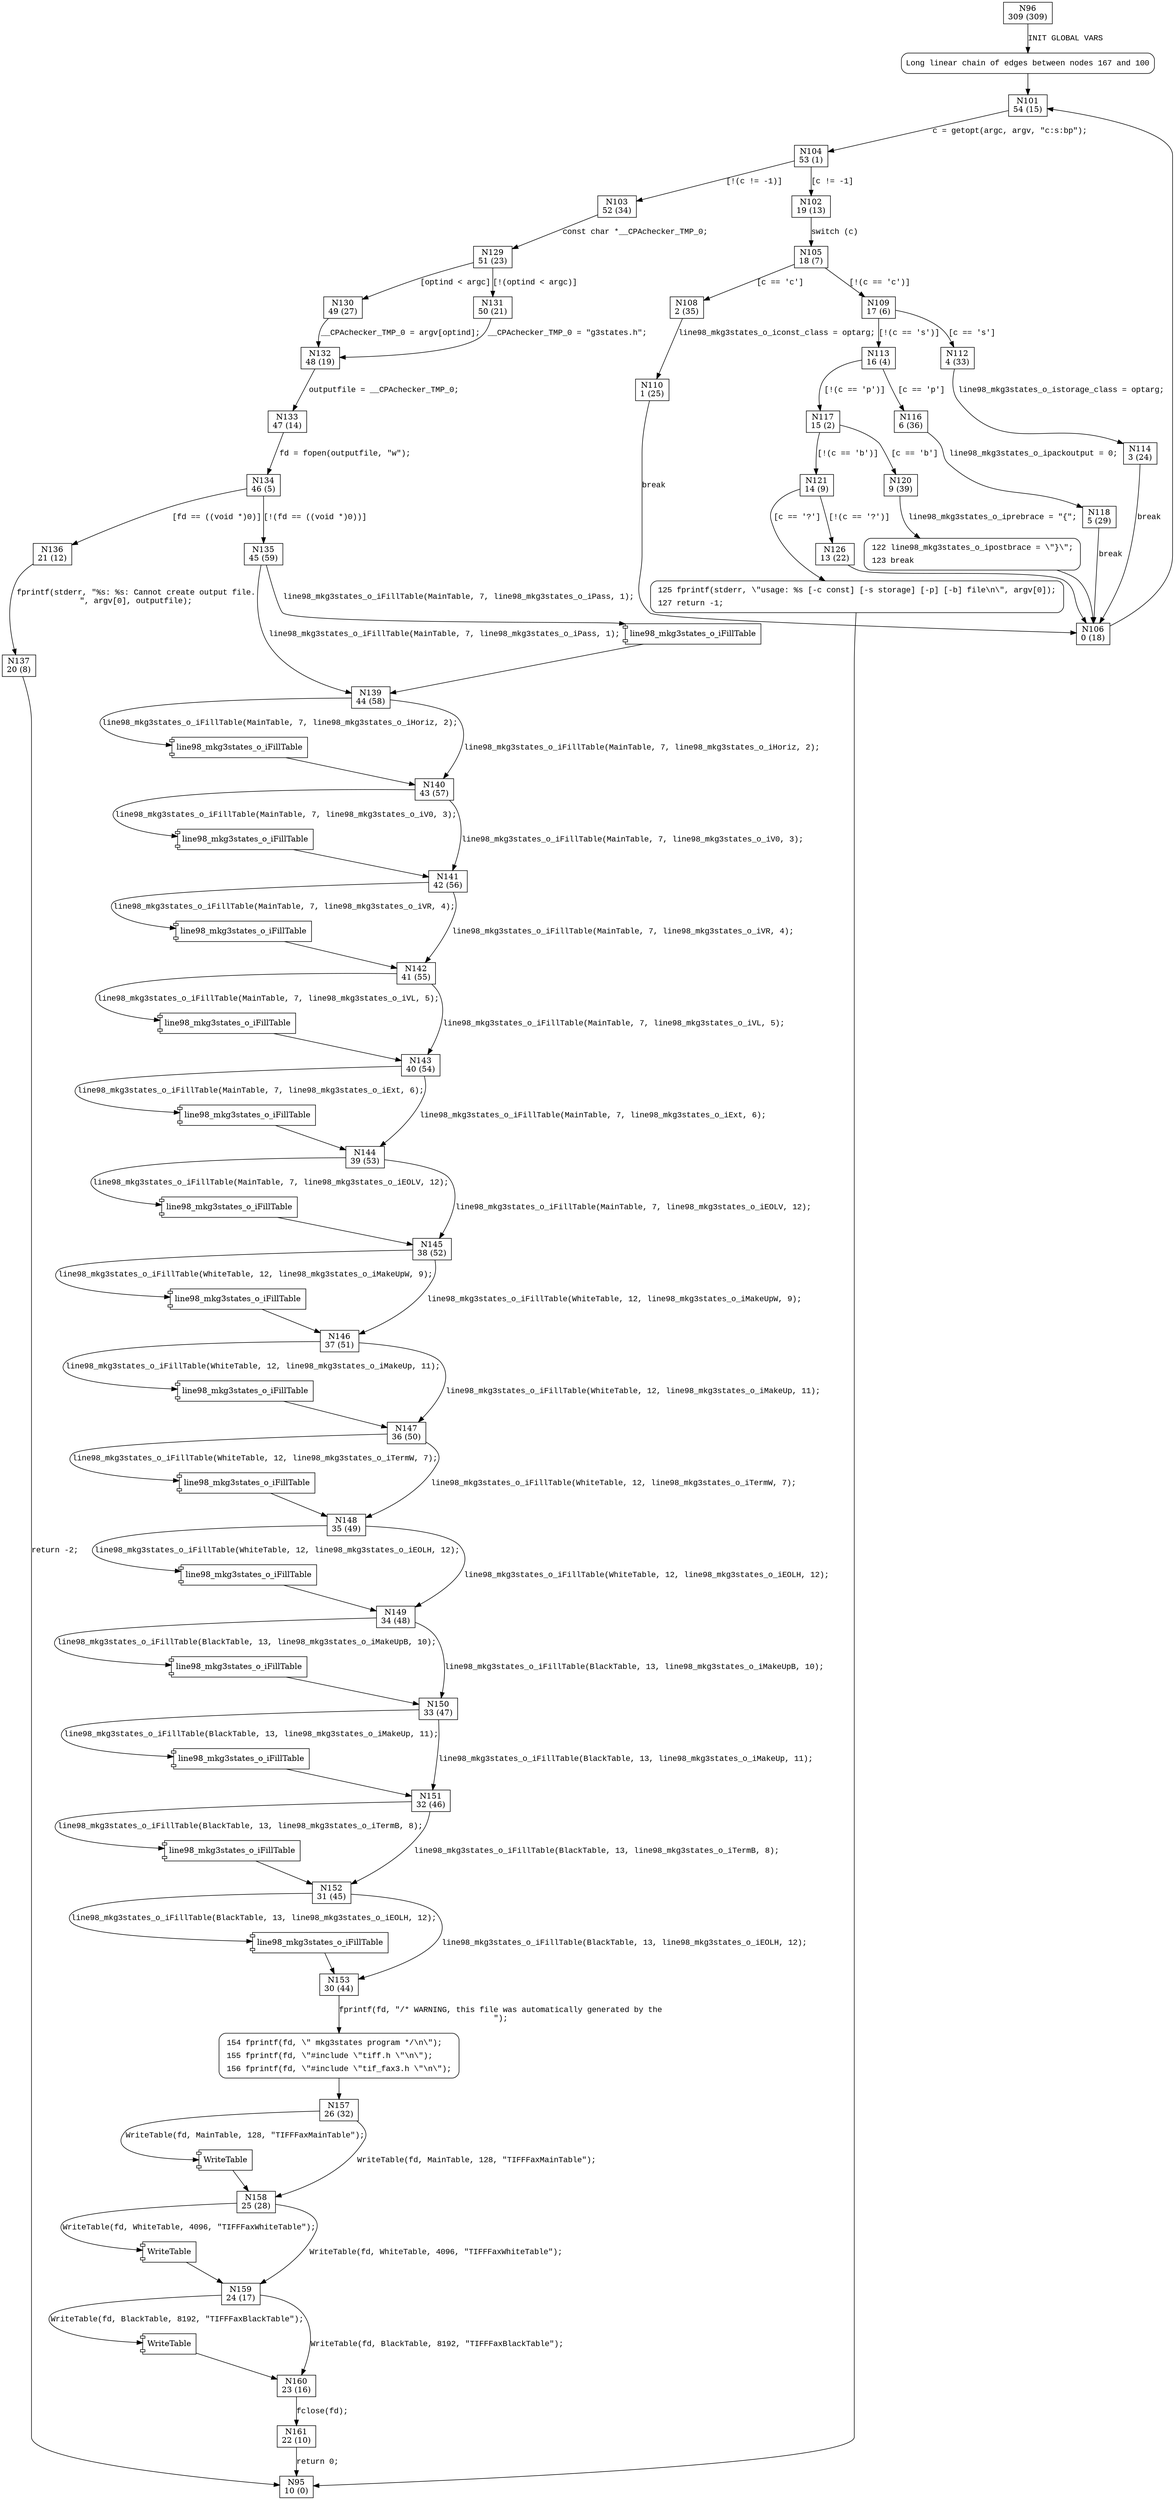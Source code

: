 digraph main {
96 [shape="box" label="N96\n309 (309)"]
167 [shape="box" label="N167\n308 (308)"]
101 [shape="box" label="N101\n54 (15)"]
104 [shape="box" label="N104\n53 (1)"]
102 [shape="box" label="N102\n19 (13)"]
103 [shape="box" label="N103\n52 (34)"]
129 [shape="box" label="N129\n51 (23)"]
130 [shape="box" label="N130\n49 (27)"]
131 [shape="box" label="N131\n50 (21)"]
132 [shape="box" label="N132\n48 (19)"]
133 [shape="box" label="N133\n47 (14)"]
134 [shape="box" label="N134\n46 (5)"]
136 [shape="box" label="N136\n21 (12)"]
135 [shape="box" label="N135\n45 (59)"]
139 [shape="box" label="N139\n44 (58)"]
140 [shape="box" label="N140\n43 (57)"]
141 [shape="box" label="N141\n42 (56)"]
142 [shape="box" label="N142\n41 (55)"]
143 [shape="box" label="N143\n40 (54)"]
144 [shape="box" label="N144\n39 (53)"]
145 [shape="box" label="N145\n38 (52)"]
146 [shape="box" label="N146\n37 (51)"]
147 [shape="box" label="N147\n36 (50)"]
148 [shape="box" label="N148\n35 (49)"]
149 [shape="box" label="N149\n34 (48)"]
150 [shape="box" label="N150\n33 (47)"]
151 [shape="box" label="N151\n32 (46)"]
152 [shape="box" label="N152\n31 (45)"]
153 [shape="box" label="N153\n30 (44)"]
154 [shape="box" label="N154\n29 (43)"]
157 [shape="box" label="N157\n26 (32)"]
158 [shape="box" label="N158\n25 (28)"]
159 [shape="box" label="N159\n24 (17)"]
160 [shape="box" label="N160\n23 (16)"]
161 [shape="box" label="N161\n22 (10)"]
137 [shape="box" label="N137\n20 (8)"]
105 [shape="box" label="N105\n18 (7)"]
108 [shape="box" label="N108\n2 (35)"]
109 [shape="box" label="N109\n17 (6)"]
112 [shape="box" label="N112\n4 (33)"]
113 [shape="box" label="N113\n16 (4)"]
116 [shape="box" label="N116\n6 (36)"]
117 [shape="box" label="N117\n15 (2)"]
120 [shape="box" label="N120\n9 (39)"]
121 [shape="box" label="N121\n14 (9)"]
125 [shape="box" label="N125\n12 (11)"]
126 [shape="box" label="N126\n13 (22)"]
106 [shape="box" label="N106\n0 (18)"]
122 [shape="box" label="N122\n8 (31)"]
118 [shape="box" label="N118\n5 (29)"]
114 [shape="box" label="N114\n3 (24)"]
110 [shape="box" label="N110\n1 (25)"]
95 [shape="box" label="N95\n10 (0)"]
167 [style="filled,bold" penwidth="1" fillcolor="white" fontname="Courier New" shape="Mrecord" label="Long linear chain of edges between nodes 167 and 100"]
167 -> 101[label=""]
154 [style="filled,bold" penwidth="1" fillcolor="white" fontname="Courier New" shape="Mrecord" label=<<table border="0" cellborder="0" cellpadding="3" bgcolor="white"><tr><td align="right">154</td><td align="left">fprintf(fd, \" mkg3states program */\n\");</td></tr><tr><td align="right">155</td><td align="left">fprintf(fd, \"#include \"tiff.h \"\n\");</td></tr><tr><td align="right">156</td><td align="left">fprintf(fd, \"#include \"tif_fax3.h \"\n\");</td></tr></table>>]
154 -> 157[label=""]
125 [style="filled,bold" penwidth="1" fillcolor="white" fontname="Courier New" shape="Mrecord" label=<<table border="0" cellborder="0" cellpadding="3" bgcolor="white"><tr><td align="right">125</td><td align="left">fprintf(stderr, \"usage: %s [-c const] [-s storage] [-p] [-b] file\n\", argv[0]);</td></tr><tr><td align="right">127</td><td align="left">return -1;</td></tr></table>>]
125 -> 95[label=""]
122 [style="filled,bold" penwidth="1" fillcolor="white" fontname="Courier New" shape="Mrecord" label=<<table border="0" cellborder="0" cellpadding="3" bgcolor="white"><tr><td align="right">122</td><td align="left">line98_mkg3states_o_ipostbrace = \"&#125;\";</td></tr><tr><td align="right">123</td><td align="left">break</td></tr></table>>]
122 -> 106[label=""]
96 -> 167 [label="INIT GLOBAL VARS" fontname="Courier New"]
101 -> 104 [label="c = getopt(argc, argv, \"c:s:bp\");" fontname="Courier New"]
104 -> 102 [label="[c != -1]" fontname="Courier New"]
104 -> 103 [label="[!(c != -1)]" fontname="Courier New"]
129 -> 130 [label="[optind < argc]" fontname="Courier New"]
129 -> 131 [label="[!(optind < argc)]" fontname="Courier New"]
132 -> 133 [label="outputfile = __CPAchecker_TMP_0;" fontname="Courier New"]
134 -> 136 [label="[fd == ((void *)0)]" fontname="Courier New"]
134 -> 135 [label="[!(fd == ((void *)0))]" fontname="Courier New"]
100001 [shape="component" label="line98_mkg3states_o_iFillTable"]
135 -> 100001 [label="line98_mkg3states_o_iFillTable(MainTable, 7, line98_mkg3states_o_iPass, 1);" fontname="Courier New"]
100001 -> 139 [label="" fontname="Courier New"]
135 -> 139 [label="line98_mkg3states_o_iFillTable(MainTable, 7, line98_mkg3states_o_iPass, 1);" fontname="Courier New"]
100002 [shape="component" label="line98_mkg3states_o_iFillTable"]
139 -> 100002 [label="line98_mkg3states_o_iFillTable(MainTable, 7, line98_mkg3states_o_iHoriz, 2);" fontname="Courier New"]
100002 -> 140 [label="" fontname="Courier New"]
139 -> 140 [label="line98_mkg3states_o_iFillTable(MainTable, 7, line98_mkg3states_o_iHoriz, 2);" fontname="Courier New"]
100003 [shape="component" label="line98_mkg3states_o_iFillTable"]
140 -> 100003 [label="line98_mkg3states_o_iFillTable(MainTable, 7, line98_mkg3states_o_iV0, 3);" fontname="Courier New"]
100003 -> 141 [label="" fontname="Courier New"]
140 -> 141 [label="line98_mkg3states_o_iFillTable(MainTable, 7, line98_mkg3states_o_iV0, 3);" fontname="Courier New"]
100004 [shape="component" label="line98_mkg3states_o_iFillTable"]
141 -> 100004 [label="line98_mkg3states_o_iFillTable(MainTable, 7, line98_mkg3states_o_iVR, 4);" fontname="Courier New"]
100004 -> 142 [label="" fontname="Courier New"]
141 -> 142 [label="line98_mkg3states_o_iFillTable(MainTable, 7, line98_mkg3states_o_iVR, 4);" fontname="Courier New"]
100005 [shape="component" label="line98_mkg3states_o_iFillTable"]
142 -> 100005 [label="line98_mkg3states_o_iFillTable(MainTable, 7, line98_mkg3states_o_iVL, 5);" fontname="Courier New"]
100005 -> 143 [label="" fontname="Courier New"]
142 -> 143 [label="line98_mkg3states_o_iFillTable(MainTable, 7, line98_mkg3states_o_iVL, 5);" fontname="Courier New"]
100006 [shape="component" label="line98_mkg3states_o_iFillTable"]
143 -> 100006 [label="line98_mkg3states_o_iFillTable(MainTable, 7, line98_mkg3states_o_iExt, 6);" fontname="Courier New"]
100006 -> 144 [label="" fontname="Courier New"]
143 -> 144 [label="line98_mkg3states_o_iFillTable(MainTable, 7, line98_mkg3states_o_iExt, 6);" fontname="Courier New"]
100007 [shape="component" label="line98_mkg3states_o_iFillTable"]
144 -> 100007 [label="line98_mkg3states_o_iFillTable(MainTable, 7, line98_mkg3states_o_iEOLV, 12);" fontname="Courier New"]
100007 -> 145 [label="" fontname="Courier New"]
144 -> 145 [label="line98_mkg3states_o_iFillTable(MainTable, 7, line98_mkg3states_o_iEOLV, 12);" fontname="Courier New"]
100008 [shape="component" label="line98_mkg3states_o_iFillTable"]
145 -> 100008 [label="line98_mkg3states_o_iFillTable(WhiteTable, 12, line98_mkg3states_o_iMakeUpW, 9);" fontname="Courier New"]
100008 -> 146 [label="" fontname="Courier New"]
145 -> 146 [label="line98_mkg3states_o_iFillTable(WhiteTable, 12, line98_mkg3states_o_iMakeUpW, 9);" fontname="Courier New"]
100009 [shape="component" label="line98_mkg3states_o_iFillTable"]
146 -> 100009 [label="line98_mkg3states_o_iFillTable(WhiteTable, 12, line98_mkg3states_o_iMakeUp, 11);" fontname="Courier New"]
100009 -> 147 [label="" fontname="Courier New"]
146 -> 147 [label="line98_mkg3states_o_iFillTable(WhiteTable, 12, line98_mkg3states_o_iMakeUp, 11);" fontname="Courier New"]
100010 [shape="component" label="line98_mkg3states_o_iFillTable"]
147 -> 100010 [label="line98_mkg3states_o_iFillTable(WhiteTable, 12, line98_mkg3states_o_iTermW, 7);" fontname="Courier New"]
100010 -> 148 [label="" fontname="Courier New"]
147 -> 148 [label="line98_mkg3states_o_iFillTable(WhiteTable, 12, line98_mkg3states_o_iTermW, 7);" fontname="Courier New"]
100011 [shape="component" label="line98_mkg3states_o_iFillTable"]
148 -> 100011 [label="line98_mkg3states_o_iFillTable(WhiteTable, 12, line98_mkg3states_o_iEOLH, 12);" fontname="Courier New"]
100011 -> 149 [label="" fontname="Courier New"]
148 -> 149 [label="line98_mkg3states_o_iFillTable(WhiteTable, 12, line98_mkg3states_o_iEOLH, 12);" fontname="Courier New"]
100012 [shape="component" label="line98_mkg3states_o_iFillTable"]
149 -> 100012 [label="line98_mkg3states_o_iFillTable(BlackTable, 13, line98_mkg3states_o_iMakeUpB, 10);" fontname="Courier New"]
100012 -> 150 [label="" fontname="Courier New"]
149 -> 150 [label="line98_mkg3states_o_iFillTable(BlackTable, 13, line98_mkg3states_o_iMakeUpB, 10);" fontname="Courier New"]
100013 [shape="component" label="line98_mkg3states_o_iFillTable"]
150 -> 100013 [label="line98_mkg3states_o_iFillTable(BlackTable, 13, line98_mkg3states_o_iMakeUp, 11);" fontname="Courier New"]
100013 -> 151 [label="" fontname="Courier New"]
150 -> 151 [label="line98_mkg3states_o_iFillTable(BlackTable, 13, line98_mkg3states_o_iMakeUp, 11);" fontname="Courier New"]
100014 [shape="component" label="line98_mkg3states_o_iFillTable"]
151 -> 100014 [label="line98_mkg3states_o_iFillTable(BlackTable, 13, line98_mkg3states_o_iTermB, 8);" fontname="Courier New"]
100014 -> 152 [label="" fontname="Courier New"]
151 -> 152 [label="line98_mkg3states_o_iFillTable(BlackTable, 13, line98_mkg3states_o_iTermB, 8);" fontname="Courier New"]
100015 [shape="component" label="line98_mkg3states_o_iFillTable"]
152 -> 100015 [label="line98_mkg3states_o_iFillTable(BlackTable, 13, line98_mkg3states_o_iEOLH, 12);" fontname="Courier New"]
100015 -> 153 [label="" fontname="Courier New"]
152 -> 153 [label="line98_mkg3states_o_iFillTable(BlackTable, 13, line98_mkg3states_o_iEOLH, 12);" fontname="Courier New"]
153 -> 154 [label="fprintf(fd, \"/* WARNING, this file was automatically generated by the\n\");" fontname="Courier New"]
100016 [shape="component" label="WriteTable"]
157 -> 100016 [label="WriteTable(fd, MainTable, 128, \"TIFFFaxMainTable\");" fontname="Courier New"]
100016 -> 158 [label="" fontname="Courier New"]
157 -> 158 [label="WriteTable(fd, MainTable, 128, \"TIFFFaxMainTable\");" fontname="Courier New"]
100017 [shape="component" label="WriteTable"]
158 -> 100017 [label="WriteTable(fd, WhiteTable, 4096, \"TIFFFaxWhiteTable\");" fontname="Courier New"]
100017 -> 159 [label="" fontname="Courier New"]
158 -> 159 [label="WriteTable(fd, WhiteTable, 4096, \"TIFFFaxWhiteTable\");" fontname="Courier New"]
100018 [shape="component" label="WriteTable"]
159 -> 100018 [label="WriteTable(fd, BlackTable, 8192, \"TIFFFaxBlackTable\");" fontname="Courier New"]
100018 -> 160 [label="" fontname="Courier New"]
159 -> 160 [label="WriteTable(fd, BlackTable, 8192, \"TIFFFaxBlackTable\");" fontname="Courier New"]
160 -> 161 [label="fclose(fd);" fontname="Courier New"]
136 -> 137 [label="fprintf(stderr, \"%s: %s: Cannot create output file.\n\", argv[0], outputfile);" fontname="Courier New"]
130 -> 132 [label="__CPAchecker_TMP_0 = argv[optind];" fontname="Courier New"]
105 -> 108 [label="[c == 'c']" fontname="Courier New"]
105 -> 109 [label="[!(c == 'c')]" fontname="Courier New"]
109 -> 112 [label="[c == 's']" fontname="Courier New"]
109 -> 113 [label="[!(c == 's')]" fontname="Courier New"]
113 -> 116 [label="[c == 'p']" fontname="Courier New"]
113 -> 117 [label="[!(c == 'p')]" fontname="Courier New"]
117 -> 120 [label="[c == 'b']" fontname="Courier New"]
117 -> 121 [label="[!(c == 'b')]" fontname="Courier New"]
121 -> 125 [label="[c == '?']" fontname="Courier New"]
121 -> 126 [label="[!(c == '?')]" fontname="Courier New"]
106 -> 101 [label="" fontname="Courier New"]
120 -> 122 [label="line98_mkg3states_o_iprebrace = \"{\";" fontname="Courier New"]
116 -> 118 [label="line98_mkg3states_o_ipackoutput = 0;" fontname="Courier New"]
112 -> 114 [label="line98_mkg3states_o_istorage_class = optarg;" fontname="Courier New"]
108 -> 110 [label="line98_mkg3states_o_iconst_class = optarg;" fontname="Courier New"]
103 -> 129 [label="const char *__CPAchecker_TMP_0;" fontname="Courier New"]
131 -> 132 [label="__CPAchecker_TMP_0 = \"g3states.h\";" fontname="Courier New"]
133 -> 134 [label="fd = fopen(outputfile, \"w\");" fontname="Courier New"]
161 -> 95 [label="return 0;" fontname="Courier New"]
137 -> 95 [label="return -2;" fontname="Courier New"]
102 -> 105 [label="switch (c)" fontname="Courier New"]
126 -> 106 [label="" fontname="Courier New"]
118 -> 106 [label="break" fontname="Courier New"]
114 -> 106 [label="break" fontname="Courier New"]
110 -> 106 [label="break" fontname="Courier New"]
}